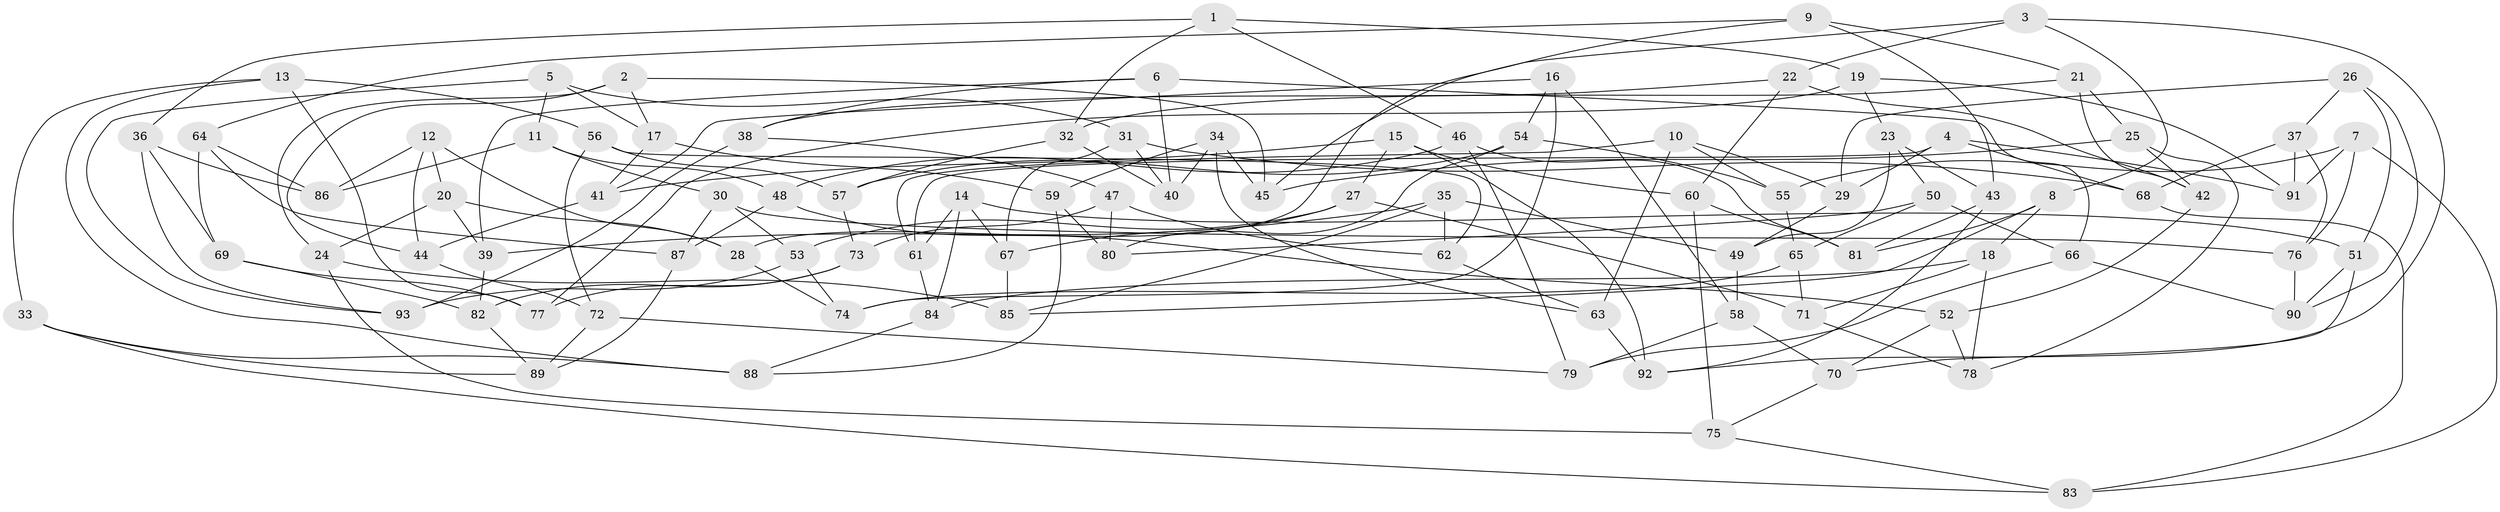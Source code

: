 // Generated by graph-tools (version 1.1) at 2025/50/03/09/25 03:50:44]
// undirected, 93 vertices, 186 edges
graph export_dot {
graph [start="1"]
  node [color=gray90,style=filled];
  1;
  2;
  3;
  4;
  5;
  6;
  7;
  8;
  9;
  10;
  11;
  12;
  13;
  14;
  15;
  16;
  17;
  18;
  19;
  20;
  21;
  22;
  23;
  24;
  25;
  26;
  27;
  28;
  29;
  30;
  31;
  32;
  33;
  34;
  35;
  36;
  37;
  38;
  39;
  40;
  41;
  42;
  43;
  44;
  45;
  46;
  47;
  48;
  49;
  50;
  51;
  52;
  53;
  54;
  55;
  56;
  57;
  58;
  59;
  60;
  61;
  62;
  63;
  64;
  65;
  66;
  67;
  68;
  69;
  70;
  71;
  72;
  73;
  74;
  75;
  76;
  77;
  78;
  79;
  80;
  81;
  82;
  83;
  84;
  85;
  86;
  87;
  88;
  89;
  90;
  91;
  92;
  93;
  1 -- 46;
  1 -- 19;
  1 -- 32;
  1 -- 36;
  2 -- 24;
  2 -- 17;
  2 -- 45;
  2 -- 44;
  3 -- 22;
  3 -- 92;
  3 -- 45;
  3 -- 8;
  4 -- 61;
  4 -- 68;
  4 -- 91;
  4 -- 29;
  5 -- 93;
  5 -- 11;
  5 -- 17;
  5 -- 31;
  6 -- 38;
  6 -- 66;
  6 -- 39;
  6 -- 40;
  7 -- 55;
  7 -- 83;
  7 -- 91;
  7 -- 76;
  8 -- 81;
  8 -- 18;
  8 -- 85;
  9 -- 43;
  9 -- 21;
  9 -- 28;
  9 -- 64;
  10 -- 55;
  10 -- 29;
  10 -- 61;
  10 -- 63;
  11 -- 86;
  11 -- 48;
  11 -- 30;
  12 -- 44;
  12 -- 28;
  12 -- 20;
  12 -- 86;
  13 -- 77;
  13 -- 88;
  13 -- 33;
  13 -- 56;
  14 -- 61;
  14 -- 67;
  14 -- 84;
  14 -- 51;
  15 -- 60;
  15 -- 92;
  15 -- 27;
  15 -- 41;
  16 -- 41;
  16 -- 54;
  16 -- 74;
  16 -- 58;
  17 -- 41;
  17 -- 59;
  18 -- 71;
  18 -- 78;
  18 -- 84;
  19 -- 91;
  19 -- 23;
  19 -- 77;
  20 -- 24;
  20 -- 39;
  20 -- 28;
  21 -- 25;
  21 -- 42;
  21 -- 32;
  22 -- 38;
  22 -- 60;
  22 -- 42;
  23 -- 49;
  23 -- 50;
  23 -- 43;
  24 -- 75;
  24 -- 85;
  25 -- 45;
  25 -- 78;
  25 -- 42;
  26 -- 51;
  26 -- 37;
  26 -- 29;
  26 -- 90;
  27 -- 53;
  27 -- 71;
  27 -- 67;
  28 -- 74;
  29 -- 49;
  30 -- 76;
  30 -- 87;
  30 -- 53;
  31 -- 40;
  31 -- 67;
  31 -- 68;
  32 -- 57;
  32 -- 40;
  33 -- 89;
  33 -- 83;
  33 -- 88;
  34 -- 59;
  34 -- 45;
  34 -- 63;
  34 -- 40;
  35 -- 85;
  35 -- 39;
  35 -- 62;
  35 -- 49;
  36 -- 69;
  36 -- 86;
  36 -- 93;
  37 -- 76;
  37 -- 68;
  37 -- 91;
  38 -- 47;
  38 -- 93;
  39 -- 82;
  41 -- 44;
  42 -- 52;
  43 -- 92;
  43 -- 81;
  44 -- 72;
  46 -- 81;
  46 -- 48;
  46 -- 79;
  47 -- 73;
  47 -- 80;
  47 -- 62;
  48 -- 52;
  48 -- 87;
  49 -- 58;
  50 -- 80;
  50 -- 65;
  50 -- 66;
  51 -- 90;
  51 -- 70;
  52 -- 70;
  52 -- 78;
  53 -- 93;
  53 -- 74;
  54 -- 80;
  54 -- 55;
  54 -- 57;
  55 -- 65;
  56 -- 62;
  56 -- 57;
  56 -- 72;
  57 -- 73;
  58 -- 79;
  58 -- 70;
  59 -- 88;
  59 -- 80;
  60 -- 81;
  60 -- 75;
  61 -- 84;
  62 -- 63;
  63 -- 92;
  64 -- 87;
  64 -- 86;
  64 -- 69;
  65 -- 74;
  65 -- 71;
  66 -- 90;
  66 -- 79;
  67 -- 85;
  68 -- 83;
  69 -- 82;
  69 -- 77;
  70 -- 75;
  71 -- 78;
  72 -- 79;
  72 -- 89;
  73 -- 82;
  73 -- 77;
  75 -- 83;
  76 -- 90;
  82 -- 89;
  84 -- 88;
  87 -- 89;
}

